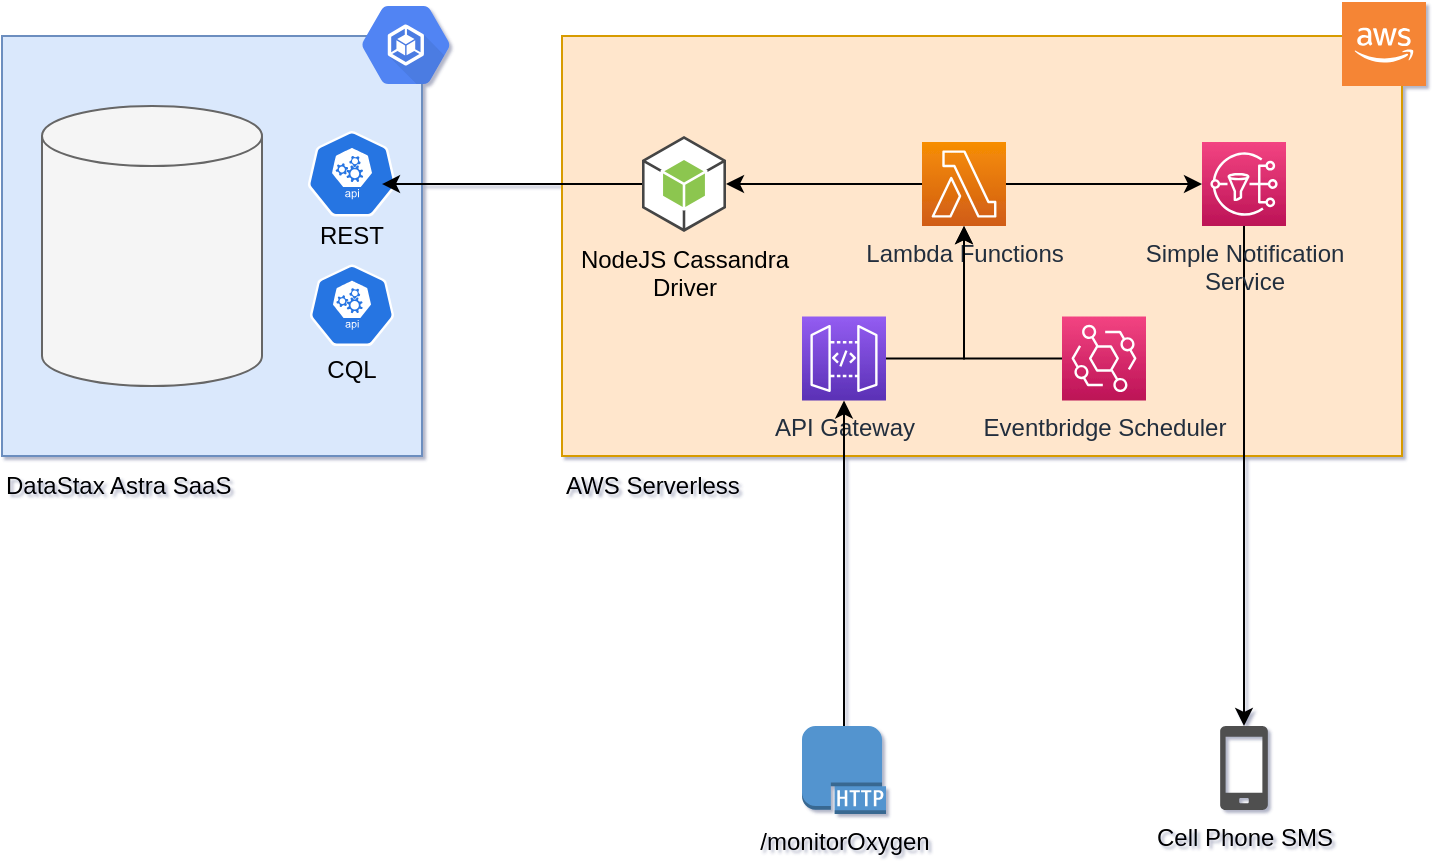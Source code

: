 <mxfile version="13.6.2" type="device"><diagram id="-MZqUntWJOAweXP9sd5K" name="Page-1"><mxGraphModel dx="946" dy="618" grid="1" gridSize="10" guides="1" tooltips="1" connect="1" arrows="1" fold="1" page="1" pageScale="1" pageWidth="827" pageHeight="1169" background="none" math="0" shadow="1"><root><mxCell id="0"/><mxCell id="1" parent="0"/><mxCell id="s79ndAAMNPBi-6hcT1bE-26" value="" style="whiteSpace=wrap;html=1;fillColor=#ffe6cc;strokeColor=#d79b00;" vertex="1" parent="1"><mxGeometry x="380" y="165" width="420" height="210" as="geometry"/></mxCell><mxCell id="s79ndAAMNPBi-6hcT1bE-19" value="" style="whiteSpace=wrap;html=1;aspect=fixed;fillColor=#dae8fc;strokeColor=#6c8ebf;" vertex="1" parent="1"><mxGeometry x="100" y="165" width="210" height="210" as="geometry"/></mxCell><mxCell id="s79ndAAMNPBi-6hcT1bE-3" value="" style="shape=cylinder2;whiteSpace=wrap;html=1;boundedLbl=1;backgroundOutline=1;size=15;fillColor=#f5f5f5;strokeColor=#666666;fontColor=#333333;" vertex="1" parent="1"><mxGeometry x="120" y="200" width="110" height="140" as="geometry"/></mxCell><mxCell id="s79ndAAMNPBi-6hcT1bE-2" value="" style="shape=image;verticalLabelPosition=bottom;labelBackgroundColor=#ffffff;verticalAlign=top;aspect=fixed;imageAspect=0;image=https://theme.zdassets.com/theme_assets/9486738/e78a86777696791f21b7ebe05b62058721b550d3.png;rotation=0;" vertex="1" parent="1"><mxGeometry x="126.71" y="262" width="96.58" height="30.46" as="geometry"/></mxCell><mxCell id="s79ndAAMNPBi-6hcT1bE-5" value="" style="html=1;dashed=0;whitespace=wrap;fillColor=#2875E2;strokeColor=#ffffff;points=[[0.005,0.63,0],[0.1,0.2,0],[0.9,0.2,0],[0.5,0,0],[0.995,0.63,0],[0.72,0.99,0],[0.5,1,0],[0.28,0.99,0]];shape=mxgraph.kubernetes.icon;prIcon=api" vertex="1" parent="1"><mxGeometry x="250" y="212.46" width="50" height="42.77" as="geometry"/></mxCell><mxCell id="s79ndAAMNPBi-6hcT1bE-6" value="" style="html=1;dashed=0;whitespace=wrap;fillColor=#2875E2;strokeColor=#ffffff;points=[[0.005,0.63,0],[0.1,0.2,0],[0.9,0.2,0],[0.5,0,0],[0.995,0.63,0],[0.72,0.99,0],[0.5,1,0],[0.28,0.99,0]];shape=mxgraph.kubernetes.icon;prIcon=api" vertex="1" parent="1"><mxGeometry x="250" y="279.23" width="50" height="40.77" as="geometry"/></mxCell><mxCell id="s79ndAAMNPBi-6hcT1bE-7" value="REST" style="text;html=1;strokeColor=none;fillColor=none;align=center;verticalAlign=middle;whiteSpace=wrap;rounded=0;" vertex="1" parent="1"><mxGeometry x="255" y="255.23" width="40" height="20" as="geometry"/></mxCell><mxCell id="s79ndAAMNPBi-6hcT1bE-8" value="CQL" style="text;html=1;strokeColor=none;fillColor=none;align=center;verticalAlign=middle;whiteSpace=wrap;rounded=0;" vertex="1" parent="1"><mxGeometry x="255" y="317.23" width="40" height="30" as="geometry"/></mxCell><mxCell id="s79ndAAMNPBi-6hcT1bE-17" value="" style="dashed=0;connectable=0;html=1;fillColor=#5184F3;strokeColor=none;shape=mxgraph.gcp2.container_engine;part=1;labelPosition=right;verticalLabelPosition=middle;align=left;verticalAlign=top;spacingLeft=5;fontColor=#999999;fontSize=12;spacingTop=-8;" vertex="1" parent="1"><mxGeometry x="280" y="150" width="44" height="39" as="geometry"/></mxCell><mxCell id="s79ndAAMNPBi-6hcT1bE-20" value="DataStax Astra SaaS" style="text;html=1;strokeColor=none;fillColor=none;align=left;verticalAlign=middle;whiteSpace=wrap;rounded=0;" vertex="1" parent="1"><mxGeometry x="100" y="380" width="130" height="20" as="geometry"/></mxCell><mxCell id="s79ndAAMNPBi-6hcT1bE-36" style="edgeStyle=orthogonalEdgeStyle;rounded=0;orthogonalLoop=1;jettySize=auto;html=1;" edge="1" parent="1" source="s79ndAAMNPBi-6hcT1bE-22" target="s79ndAAMNPBi-6hcT1bE-23"><mxGeometry relative="1" as="geometry"/></mxCell><mxCell id="s79ndAAMNPBi-6hcT1bE-22" value="Eventbridge Scheduler" style="outlineConnect=0;fontColor=#232F3E;gradientColor=#F34482;gradientDirection=north;fillColor=#BC1356;strokeColor=#ffffff;dashed=0;verticalLabelPosition=bottom;verticalAlign=top;align=center;html=1;fontSize=12;fontStyle=0;aspect=fixed;shape=mxgraph.aws4.resourceIcon;resIcon=mxgraph.aws4.eventbridge;" vertex="1" parent="1"><mxGeometry x="630" y="305.23" width="42" height="42" as="geometry"/></mxCell><mxCell id="s79ndAAMNPBi-6hcT1bE-31" style="edgeStyle=orthogonalEdgeStyle;rounded=0;orthogonalLoop=1;jettySize=auto;html=1;" edge="1" parent="1" source="s79ndAAMNPBi-6hcT1bE-23" target="s79ndAAMNPBi-6hcT1bE-30"><mxGeometry relative="1" as="geometry"/></mxCell><mxCell id="s79ndAAMNPBi-6hcT1bE-32" style="edgeStyle=orthogonalEdgeStyle;rounded=0;orthogonalLoop=1;jettySize=auto;html=1;" edge="1" parent="1" source="s79ndAAMNPBi-6hcT1bE-23" target="s79ndAAMNPBi-6hcT1bE-25"><mxGeometry relative="1" as="geometry"/></mxCell><mxCell id="s79ndAAMNPBi-6hcT1bE-23" value="Lambda Functions" style="outlineConnect=0;fontColor=#232F3E;gradientColor=#F78E04;gradientDirection=north;fillColor=#D05C17;strokeColor=#ffffff;dashed=0;verticalLabelPosition=bottom;verticalAlign=top;align=center;html=1;fontSize=12;fontStyle=0;aspect=fixed;shape=mxgraph.aws4.resourceIcon;resIcon=mxgraph.aws4.lambda;" vertex="1" parent="1"><mxGeometry x="560" y="218" width="42" height="42" as="geometry"/></mxCell><mxCell id="s79ndAAMNPBi-6hcT1bE-35" style="edgeStyle=orthogonalEdgeStyle;rounded=0;orthogonalLoop=1;jettySize=auto;html=1;" edge="1" parent="1" source="s79ndAAMNPBi-6hcT1bE-24" target="s79ndAAMNPBi-6hcT1bE-23"><mxGeometry relative="1" as="geometry"/></mxCell><mxCell id="s79ndAAMNPBi-6hcT1bE-24" value="API Gateway" style="outlineConnect=0;fontColor=#232F3E;gradientColor=#945DF2;gradientDirection=north;fillColor=#5A30B5;strokeColor=#ffffff;dashed=0;verticalLabelPosition=bottom;verticalAlign=top;align=center;html=1;fontSize=12;fontStyle=0;aspect=fixed;shape=mxgraph.aws4.resourceIcon;resIcon=mxgraph.aws4.api_gateway;" vertex="1" parent="1"><mxGeometry x="500" y="305.23" width="42" height="42" as="geometry"/></mxCell><mxCell id="s79ndAAMNPBi-6hcT1bE-42" style="edgeStyle=orthogonalEdgeStyle;rounded=1;orthogonalLoop=1;jettySize=auto;html=1;" edge="1" parent="1" source="s79ndAAMNPBi-6hcT1bE-25" target="s79ndAAMNPBi-6hcT1bE-41"><mxGeometry relative="1" as="geometry"/></mxCell><mxCell id="s79ndAAMNPBi-6hcT1bE-25" value="Simple Notification&lt;br&gt;Service" style="outlineConnect=0;fontColor=#232F3E;gradientColor=#F34482;gradientDirection=north;fillColor=#BC1356;strokeColor=#ffffff;dashed=0;verticalLabelPosition=bottom;verticalAlign=top;align=center;html=1;fontSize=12;fontStyle=0;aspect=fixed;shape=mxgraph.aws4.resourceIcon;resIcon=mxgraph.aws4.sns;" vertex="1" parent="1"><mxGeometry x="700" y="218" width="42" height="42" as="geometry"/></mxCell><mxCell id="s79ndAAMNPBi-6hcT1bE-27" value="" style="outlineConnect=0;dashed=0;verticalLabelPosition=bottom;verticalAlign=top;align=center;html=1;shape=mxgraph.aws3.cloud_2;fillColor=#F58534;gradientColor=none;" vertex="1" parent="1"><mxGeometry x="770" y="148" width="42" height="42" as="geometry"/></mxCell><mxCell id="s79ndAAMNPBi-6hcT1bE-37" style="edgeStyle=orthogonalEdgeStyle;rounded=0;orthogonalLoop=1;jettySize=auto;html=1;exitX=0;exitY=0.5;exitDx=0;exitDy=0;exitPerimeter=0;entryX=0.8;entryY=0.621;entryDx=0;entryDy=0;entryPerimeter=0;" edge="1" parent="1" source="s79ndAAMNPBi-6hcT1bE-30" target="s79ndAAMNPBi-6hcT1bE-5"><mxGeometry relative="1" as="geometry"/></mxCell><mxCell id="s79ndAAMNPBi-6hcT1bE-30" value="NodeJS Cassandra&lt;br&gt;Driver" style="outlineConnect=0;dashed=0;verticalLabelPosition=bottom;verticalAlign=top;align=center;html=1;shape=mxgraph.aws3.android;fillColor=#8CC64F;gradientColor=none;aspect=fixed;" vertex="1" parent="1"><mxGeometry x="420" y="215" width="42" height="48" as="geometry"/></mxCell><mxCell id="s79ndAAMNPBi-6hcT1bE-34" style="edgeStyle=orthogonalEdgeStyle;rounded=0;orthogonalLoop=1;jettySize=auto;html=1;" edge="1" parent="1" source="s79ndAAMNPBi-6hcT1bE-33" target="s79ndAAMNPBi-6hcT1bE-24"><mxGeometry relative="1" as="geometry"/></mxCell><mxCell id="s79ndAAMNPBi-6hcT1bE-33" value="/monitorOxygen" style="outlineConnect=0;dashed=0;verticalLabelPosition=bottom;verticalAlign=top;align=center;html=1;shape=mxgraph.aws3.http_protocol;fillColor=#5294CF;gradientColor=none;aspect=fixed;" vertex="1" parent="1"><mxGeometry x="500" y="510" width="42" height="44" as="geometry"/></mxCell><mxCell id="s79ndAAMNPBi-6hcT1bE-38" value="AWS Serverless" style="text;html=1;strokeColor=none;fillColor=none;align=left;verticalAlign=middle;whiteSpace=wrap;rounded=0;" vertex="1" parent="1"><mxGeometry x="380" y="380" width="130" height="20" as="geometry"/></mxCell><mxCell id="s79ndAAMNPBi-6hcT1bE-41" value="Cell Phone SMS" style="pointerEvents=1;shadow=0;dashed=0;html=1;strokeColor=none;fillColor=#505050;labelPosition=center;verticalLabelPosition=bottom;verticalAlign=top;outlineConnect=0;align=center;shape=mxgraph.office.devices.cell_phone_generic;aspect=fixed;" vertex="1" parent="1"><mxGeometry x="709.08" y="510" width="23.84" height="42" as="geometry"/></mxCell></root></mxGraphModel></diagram></mxfile>